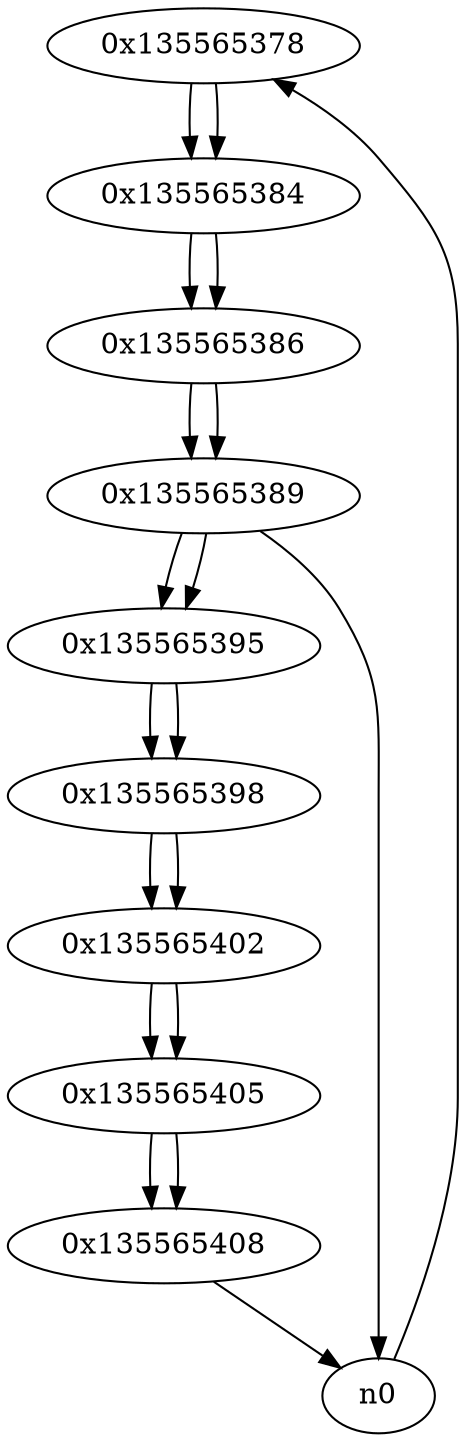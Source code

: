 digraph G{
/* nodes */
  n1 [label="0x135565378"]
  n2 [label="0x135565384"]
  n3 [label="0x135565386"]
  n4 [label="0x135565389"]
  n5 [label="0x135565395"]
  n6 [label="0x135565398"]
  n7 [label="0x135565402"]
  n8 [label="0x135565405"]
  n9 [label="0x135565408"]
/* edges */
n1 -> n2;
n0 -> n1;
n2 -> n3;
n1 -> n2;
n3 -> n4;
n2 -> n3;
n4 -> n5;
n4 -> n0;
n3 -> n4;
n5 -> n6;
n4 -> n5;
n6 -> n7;
n5 -> n6;
n7 -> n8;
n6 -> n7;
n8 -> n9;
n7 -> n8;
n9 -> n0;
n8 -> n9;
}
